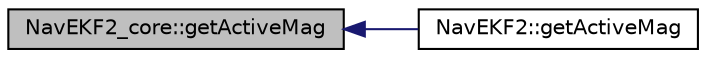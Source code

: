 digraph "NavEKF2_core::getActiveMag"
{
 // INTERACTIVE_SVG=YES
  edge [fontname="Helvetica",fontsize="10",labelfontname="Helvetica",labelfontsize="10"];
  node [fontname="Helvetica",fontsize="10",shape=record];
  rankdir="LR";
  Node1 [label="NavEKF2_core::getActiveMag",height=0.2,width=0.4,color="black", fillcolor="grey75", style="filled", fontcolor="black"];
  Node1 -> Node2 [dir="back",color="midnightblue",fontsize="10",style="solid",fontname="Helvetica"];
  Node2 [label="NavEKF2::getActiveMag",height=0.2,width=0.4,color="black", fillcolor="white", style="filled",URL="$classNavEKF2.html#ae2aa67888e2420e7f8ccdbf3dbb7e1de"];
}
